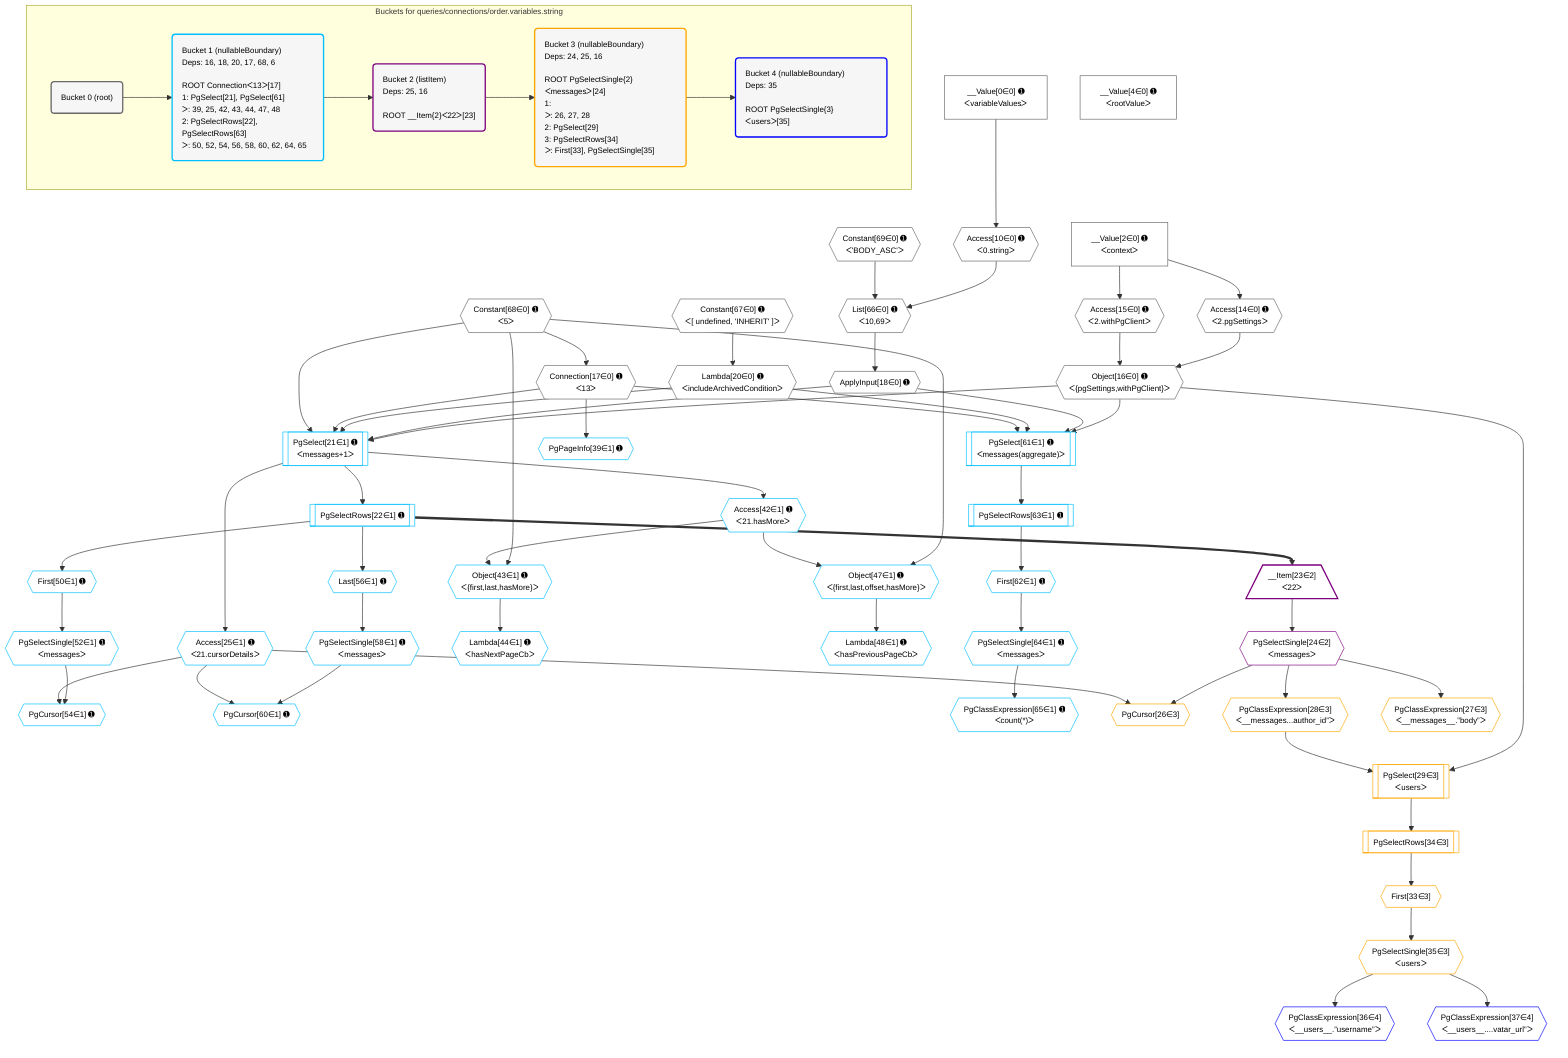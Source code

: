 %%{init: {'themeVariables': { 'fontSize': '12px'}}}%%
graph TD
    classDef path fill:#eee,stroke:#000,color:#000
    classDef plan fill:#fff,stroke-width:1px,color:#000
    classDef itemplan fill:#fff,stroke-width:2px,color:#000
    classDef unbatchedplan fill:#dff,stroke-width:1px,color:#000
    classDef sideeffectplan fill:#fcc,stroke-width:2px,color:#000
    classDef bucket fill:#f6f6f6,color:#000,stroke-width:2px,text-align:left


    %% plan dependencies
    Object16{{"Object[16∈0] ➊<br />ᐸ{pgSettings,withPgClient}ᐳ"}}:::plan
    Access14{{"Access[14∈0] ➊<br />ᐸ2.pgSettingsᐳ"}}:::plan
    Access15{{"Access[15∈0] ➊<br />ᐸ2.withPgClientᐳ"}}:::plan
    Access14 & Access15 --> Object16
    List66{{"List[66∈0] ➊<br />ᐸ10,69ᐳ"}}:::plan
    Access10{{"Access[10∈0] ➊<br />ᐸ0.stringᐳ"}}:::plan
    Constant69{{"Constant[69∈0] ➊<br />ᐸ'BODY_ASC'ᐳ"}}:::plan
    Access10 & Constant69 --> List66
    __Value0["__Value[0∈0] ➊<br />ᐸvariableValuesᐳ"]:::plan
    __Value0 --> Access10
    __Value2["__Value[2∈0] ➊<br />ᐸcontextᐳ"]:::plan
    __Value2 --> Access14
    __Value2 --> Access15
    Connection17{{"Connection[17∈0] ➊<br />ᐸ13ᐳ"}}:::plan
    Constant68{{"Constant[68∈0] ➊<br />ᐸ5ᐳ"}}:::plan
    Constant68 --> Connection17
    ApplyInput18{{"ApplyInput[18∈0] ➊"}}:::plan
    List66 --> ApplyInput18
    Lambda20{{"Lambda[20∈0] ➊<br />ᐸincludeArchivedConditionᐳ"}}:::plan
    Constant67{{"Constant[67∈0] ➊<br />ᐸ[ undefined, 'INHERIT' ]ᐳ"}}:::plan
    Constant67 --> Lambda20
    __Value4["__Value[4∈0] ➊<br />ᐸrootValueᐳ"]:::plan
    PgSelect21[["PgSelect[21∈1] ➊<br />ᐸmessages+1ᐳ"]]:::plan
    Object16 & ApplyInput18 & Lambda20 & Connection17 & Constant68 --> PgSelect21
    Object47{{"Object[47∈1] ➊<br />ᐸ{first,last,offset,hasMore}ᐳ"}}:::plan
    Access42{{"Access[42∈1] ➊<br />ᐸ21.hasMoreᐳ"}}:::plan
    Constant68 & Access42 --> Object47
    PgSelect61[["PgSelect[61∈1] ➊<br />ᐸmessages(aggregate)ᐳ"]]:::plan
    Object16 & ApplyInput18 & Lambda20 & Connection17 --> PgSelect61
    Object43{{"Object[43∈1] ➊<br />ᐸ{first,last,hasMore}ᐳ"}}:::plan
    Constant68 & Access42 --> Object43
    PgCursor54{{"PgCursor[54∈1] ➊"}}:::plan
    PgSelectSingle52{{"PgSelectSingle[52∈1] ➊<br />ᐸmessagesᐳ"}}:::plan
    Access25{{"Access[25∈1] ➊<br />ᐸ21.cursorDetailsᐳ"}}:::plan
    PgSelectSingle52 & Access25 --> PgCursor54
    PgCursor60{{"PgCursor[60∈1] ➊"}}:::plan
    PgSelectSingle58{{"PgSelectSingle[58∈1] ➊<br />ᐸmessagesᐳ"}}:::plan
    PgSelectSingle58 & Access25 --> PgCursor60
    PgSelectRows22[["PgSelectRows[22∈1] ➊"]]:::plan
    PgSelect21 --> PgSelectRows22
    PgSelect21 --> Access25
    PgPageInfo39{{"PgPageInfo[39∈1] ➊"}}:::plan
    Connection17 --> PgPageInfo39
    PgSelect21 --> Access42
    Lambda44{{"Lambda[44∈1] ➊<br />ᐸhasNextPageCbᐳ"}}:::plan
    Object43 --> Lambda44
    Lambda48{{"Lambda[48∈1] ➊<br />ᐸhasPreviousPageCbᐳ"}}:::plan
    Object47 --> Lambda48
    First50{{"First[50∈1] ➊"}}:::plan
    PgSelectRows22 --> First50
    First50 --> PgSelectSingle52
    Last56{{"Last[56∈1] ➊"}}:::plan
    PgSelectRows22 --> Last56
    Last56 --> PgSelectSingle58
    First62{{"First[62∈1] ➊"}}:::plan
    PgSelectRows63[["PgSelectRows[63∈1] ➊"]]:::plan
    PgSelectRows63 --> First62
    PgSelect61 --> PgSelectRows63
    PgSelectSingle64{{"PgSelectSingle[64∈1] ➊<br />ᐸmessagesᐳ"}}:::plan
    First62 --> PgSelectSingle64
    PgClassExpression65{{"PgClassExpression[65∈1] ➊<br />ᐸcount(*)ᐳ"}}:::plan
    PgSelectSingle64 --> PgClassExpression65
    __Item23[/"__Item[23∈2]<br />ᐸ22ᐳ"\]:::itemplan
    PgSelectRows22 ==> __Item23
    PgSelectSingle24{{"PgSelectSingle[24∈2]<br />ᐸmessagesᐳ"}}:::plan
    __Item23 --> PgSelectSingle24
    PgCursor26{{"PgCursor[26∈3]"}}:::plan
    PgSelectSingle24 & Access25 --> PgCursor26
    PgSelect29[["PgSelect[29∈3]<br />ᐸusersᐳ"]]:::plan
    PgClassExpression28{{"PgClassExpression[28∈3]<br />ᐸ__messages...author_id”ᐳ"}}:::plan
    Object16 & PgClassExpression28 --> PgSelect29
    PgClassExpression27{{"PgClassExpression[27∈3]<br />ᐸ__messages__.”body”ᐳ"}}:::plan
    PgSelectSingle24 --> PgClassExpression27
    PgSelectSingle24 --> PgClassExpression28
    First33{{"First[33∈3]"}}:::plan
    PgSelectRows34[["PgSelectRows[34∈3]"]]:::plan
    PgSelectRows34 --> First33
    PgSelect29 --> PgSelectRows34
    PgSelectSingle35{{"PgSelectSingle[35∈3]<br />ᐸusersᐳ"}}:::plan
    First33 --> PgSelectSingle35
    PgClassExpression36{{"PgClassExpression[36∈4]<br />ᐸ__users__.”username”ᐳ"}}:::plan
    PgSelectSingle35 --> PgClassExpression36
    PgClassExpression37{{"PgClassExpression[37∈4]<br />ᐸ__users__....vatar_url”ᐳ"}}:::plan
    PgSelectSingle35 --> PgClassExpression37

    %% define steps

    subgraph "Buckets for queries/connections/order.variables.string"
    Bucket0("Bucket 0 (root)"):::bucket
    classDef bucket0 stroke:#696969
    class Bucket0,__Value0,__Value2,__Value4,Access10,Access14,Access15,Object16,Connection17,ApplyInput18,Lambda20,List66,Constant67,Constant68,Constant69 bucket0
    Bucket1("Bucket 1 (nullableBoundary)<br />Deps: 16, 18, 20, 17, 68, 6<br /><br />ROOT Connectionᐸ13ᐳ[17]<br />1: PgSelect[21], PgSelect[61]<br />ᐳ: 39, 25, 42, 43, 44, 47, 48<br />2: PgSelectRows[22], PgSelectRows[63]<br />ᐳ: 50, 52, 54, 56, 58, 60, 62, 64, 65"):::bucket
    classDef bucket1 stroke:#00bfff
    class Bucket1,PgSelect21,PgSelectRows22,Access25,PgPageInfo39,Access42,Object43,Lambda44,Object47,Lambda48,First50,PgSelectSingle52,PgCursor54,Last56,PgSelectSingle58,PgCursor60,PgSelect61,First62,PgSelectRows63,PgSelectSingle64,PgClassExpression65 bucket1
    Bucket2("Bucket 2 (listItem)<br />Deps: 25, 16<br /><br />ROOT __Item{2}ᐸ22ᐳ[23]"):::bucket
    classDef bucket2 stroke:#7f007f
    class Bucket2,__Item23,PgSelectSingle24 bucket2
    Bucket3("Bucket 3 (nullableBoundary)<br />Deps: 24, 25, 16<br /><br />ROOT PgSelectSingle{2}ᐸmessagesᐳ[24]<br />1: <br />ᐳ: 26, 27, 28<br />2: PgSelect[29]<br />3: PgSelectRows[34]<br />ᐳ: First[33], PgSelectSingle[35]"):::bucket
    classDef bucket3 stroke:#ffa500
    class Bucket3,PgCursor26,PgClassExpression27,PgClassExpression28,PgSelect29,First33,PgSelectRows34,PgSelectSingle35 bucket3
    Bucket4("Bucket 4 (nullableBoundary)<br />Deps: 35<br /><br />ROOT PgSelectSingle{3}ᐸusersᐳ[35]"):::bucket
    classDef bucket4 stroke:#0000ff
    class Bucket4,PgClassExpression36,PgClassExpression37 bucket4
    Bucket0 --> Bucket1
    Bucket1 --> Bucket2
    Bucket2 --> Bucket3
    Bucket3 --> Bucket4
    end